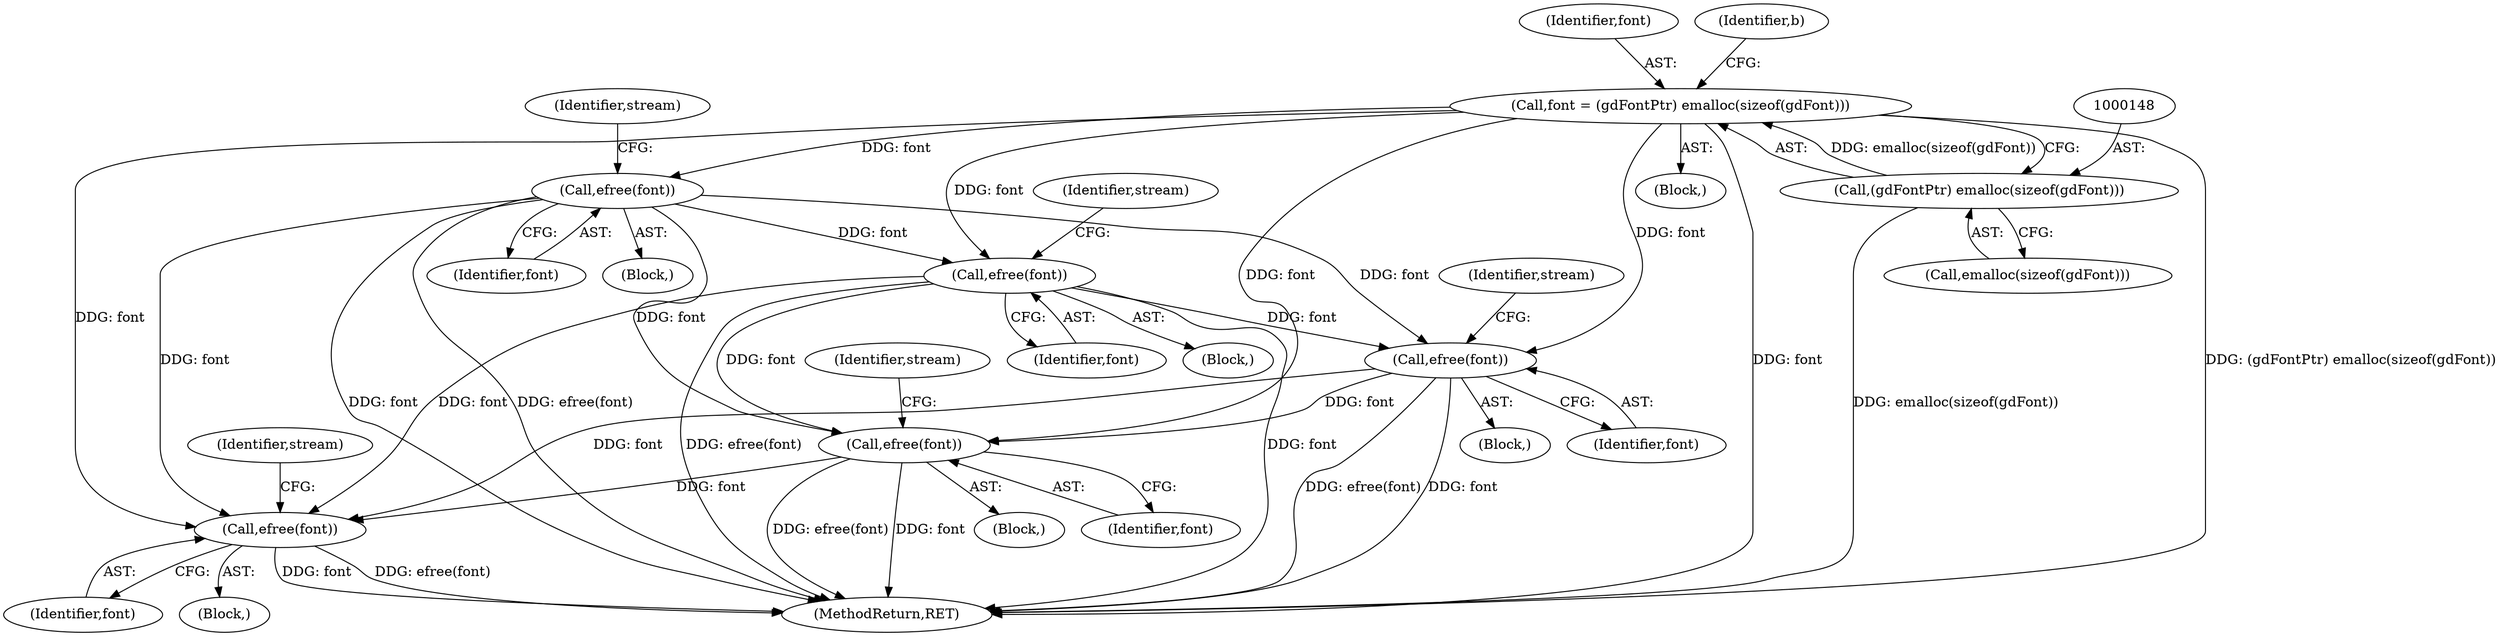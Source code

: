 digraph "0_php_4435b9142ff9813845d5c97ab29a5d637bedb257_1@API" {
"1000274" [label="(Call,efree(font))"];
"1000181" [label="(Call,efree(font))"];
"1000145" [label="(Call,font = (gdFontPtr) emalloc(sizeof(gdFont)))"];
"1000147" [label="(Call,(gdFontPtr) emalloc(sizeof(gdFont)))"];
"1000292" [label="(Call,efree(font))"];
"1000302" [label="(Call,efree(font))"];
"1000346" [label="(Call,efree(font))"];
"1000185" [label="(Identifier,stream)"];
"1000274" [label="(Call,efree(font))"];
"1000104" [label="(Block,)"];
"1000273" [label="(Block,)"];
"1000295" [label="(Identifier,stream)"];
"1000302" [label="(Call,efree(font))"];
"1000146" [label="(Identifier,font)"];
"1000303" [label="(Identifier,font)"];
"1000277" [label="(Identifier,stream)"];
"1000291" [label="(Block,)"];
"1000292" [label="(Call,efree(font))"];
"1000275" [label="(Identifier,font)"];
"1000181" [label="(Call,efree(font))"];
"1000149" [label="(Call,emalloc(sizeof(gdFont)))"];
"1000350" [label="(Identifier,stream)"];
"1000305" [label="(Identifier,stream)"];
"1000182" [label="(Identifier,font)"];
"1000341" [label="(Block,)"];
"1000346" [label="(Call,efree(font))"];
"1000301" [label="(Block,)"];
"1000153" [label="(Identifier,b)"];
"1000147" [label="(Call,(gdFontPtr) emalloc(sizeof(gdFont)))"];
"1000347" [label="(Identifier,font)"];
"1000145" [label="(Call,font = (gdFontPtr) emalloc(sizeof(gdFont)))"];
"1000180" [label="(Block,)"];
"1000361" [label="(MethodReturn,RET)"];
"1000293" [label="(Identifier,font)"];
"1000274" -> "1000273"  [label="AST: "];
"1000274" -> "1000275"  [label="CFG: "];
"1000275" -> "1000274"  [label="AST: "];
"1000277" -> "1000274"  [label="CFG: "];
"1000274" -> "1000361"  [label="DDG: font"];
"1000274" -> "1000361"  [label="DDG: efree(font)"];
"1000181" -> "1000274"  [label="DDG: font"];
"1000145" -> "1000274"  [label="DDG: font"];
"1000274" -> "1000292"  [label="DDG: font"];
"1000274" -> "1000302"  [label="DDG: font"];
"1000274" -> "1000346"  [label="DDG: font"];
"1000181" -> "1000180"  [label="AST: "];
"1000181" -> "1000182"  [label="CFG: "];
"1000182" -> "1000181"  [label="AST: "];
"1000185" -> "1000181"  [label="CFG: "];
"1000181" -> "1000361"  [label="DDG: efree(font)"];
"1000181" -> "1000361"  [label="DDG: font"];
"1000145" -> "1000181"  [label="DDG: font"];
"1000181" -> "1000292"  [label="DDG: font"];
"1000181" -> "1000302"  [label="DDG: font"];
"1000181" -> "1000346"  [label="DDG: font"];
"1000145" -> "1000104"  [label="AST: "];
"1000145" -> "1000147"  [label="CFG: "];
"1000146" -> "1000145"  [label="AST: "];
"1000147" -> "1000145"  [label="AST: "];
"1000153" -> "1000145"  [label="CFG: "];
"1000145" -> "1000361"  [label="DDG: font"];
"1000145" -> "1000361"  [label="DDG: (gdFontPtr) emalloc(sizeof(gdFont))"];
"1000147" -> "1000145"  [label="DDG: emalloc(sizeof(gdFont))"];
"1000145" -> "1000292"  [label="DDG: font"];
"1000145" -> "1000302"  [label="DDG: font"];
"1000145" -> "1000346"  [label="DDG: font"];
"1000147" -> "1000149"  [label="CFG: "];
"1000148" -> "1000147"  [label="AST: "];
"1000149" -> "1000147"  [label="AST: "];
"1000147" -> "1000361"  [label="DDG: emalloc(sizeof(gdFont))"];
"1000292" -> "1000291"  [label="AST: "];
"1000292" -> "1000293"  [label="CFG: "];
"1000293" -> "1000292"  [label="AST: "];
"1000295" -> "1000292"  [label="CFG: "];
"1000292" -> "1000361"  [label="DDG: efree(font)"];
"1000292" -> "1000361"  [label="DDG: font"];
"1000292" -> "1000302"  [label="DDG: font"];
"1000292" -> "1000346"  [label="DDG: font"];
"1000302" -> "1000301"  [label="AST: "];
"1000302" -> "1000303"  [label="CFG: "];
"1000303" -> "1000302"  [label="AST: "];
"1000305" -> "1000302"  [label="CFG: "];
"1000302" -> "1000361"  [label="DDG: font"];
"1000302" -> "1000361"  [label="DDG: efree(font)"];
"1000302" -> "1000346"  [label="DDG: font"];
"1000346" -> "1000341"  [label="AST: "];
"1000346" -> "1000347"  [label="CFG: "];
"1000347" -> "1000346"  [label="AST: "];
"1000350" -> "1000346"  [label="CFG: "];
"1000346" -> "1000361"  [label="DDG: font"];
"1000346" -> "1000361"  [label="DDG: efree(font)"];
}
